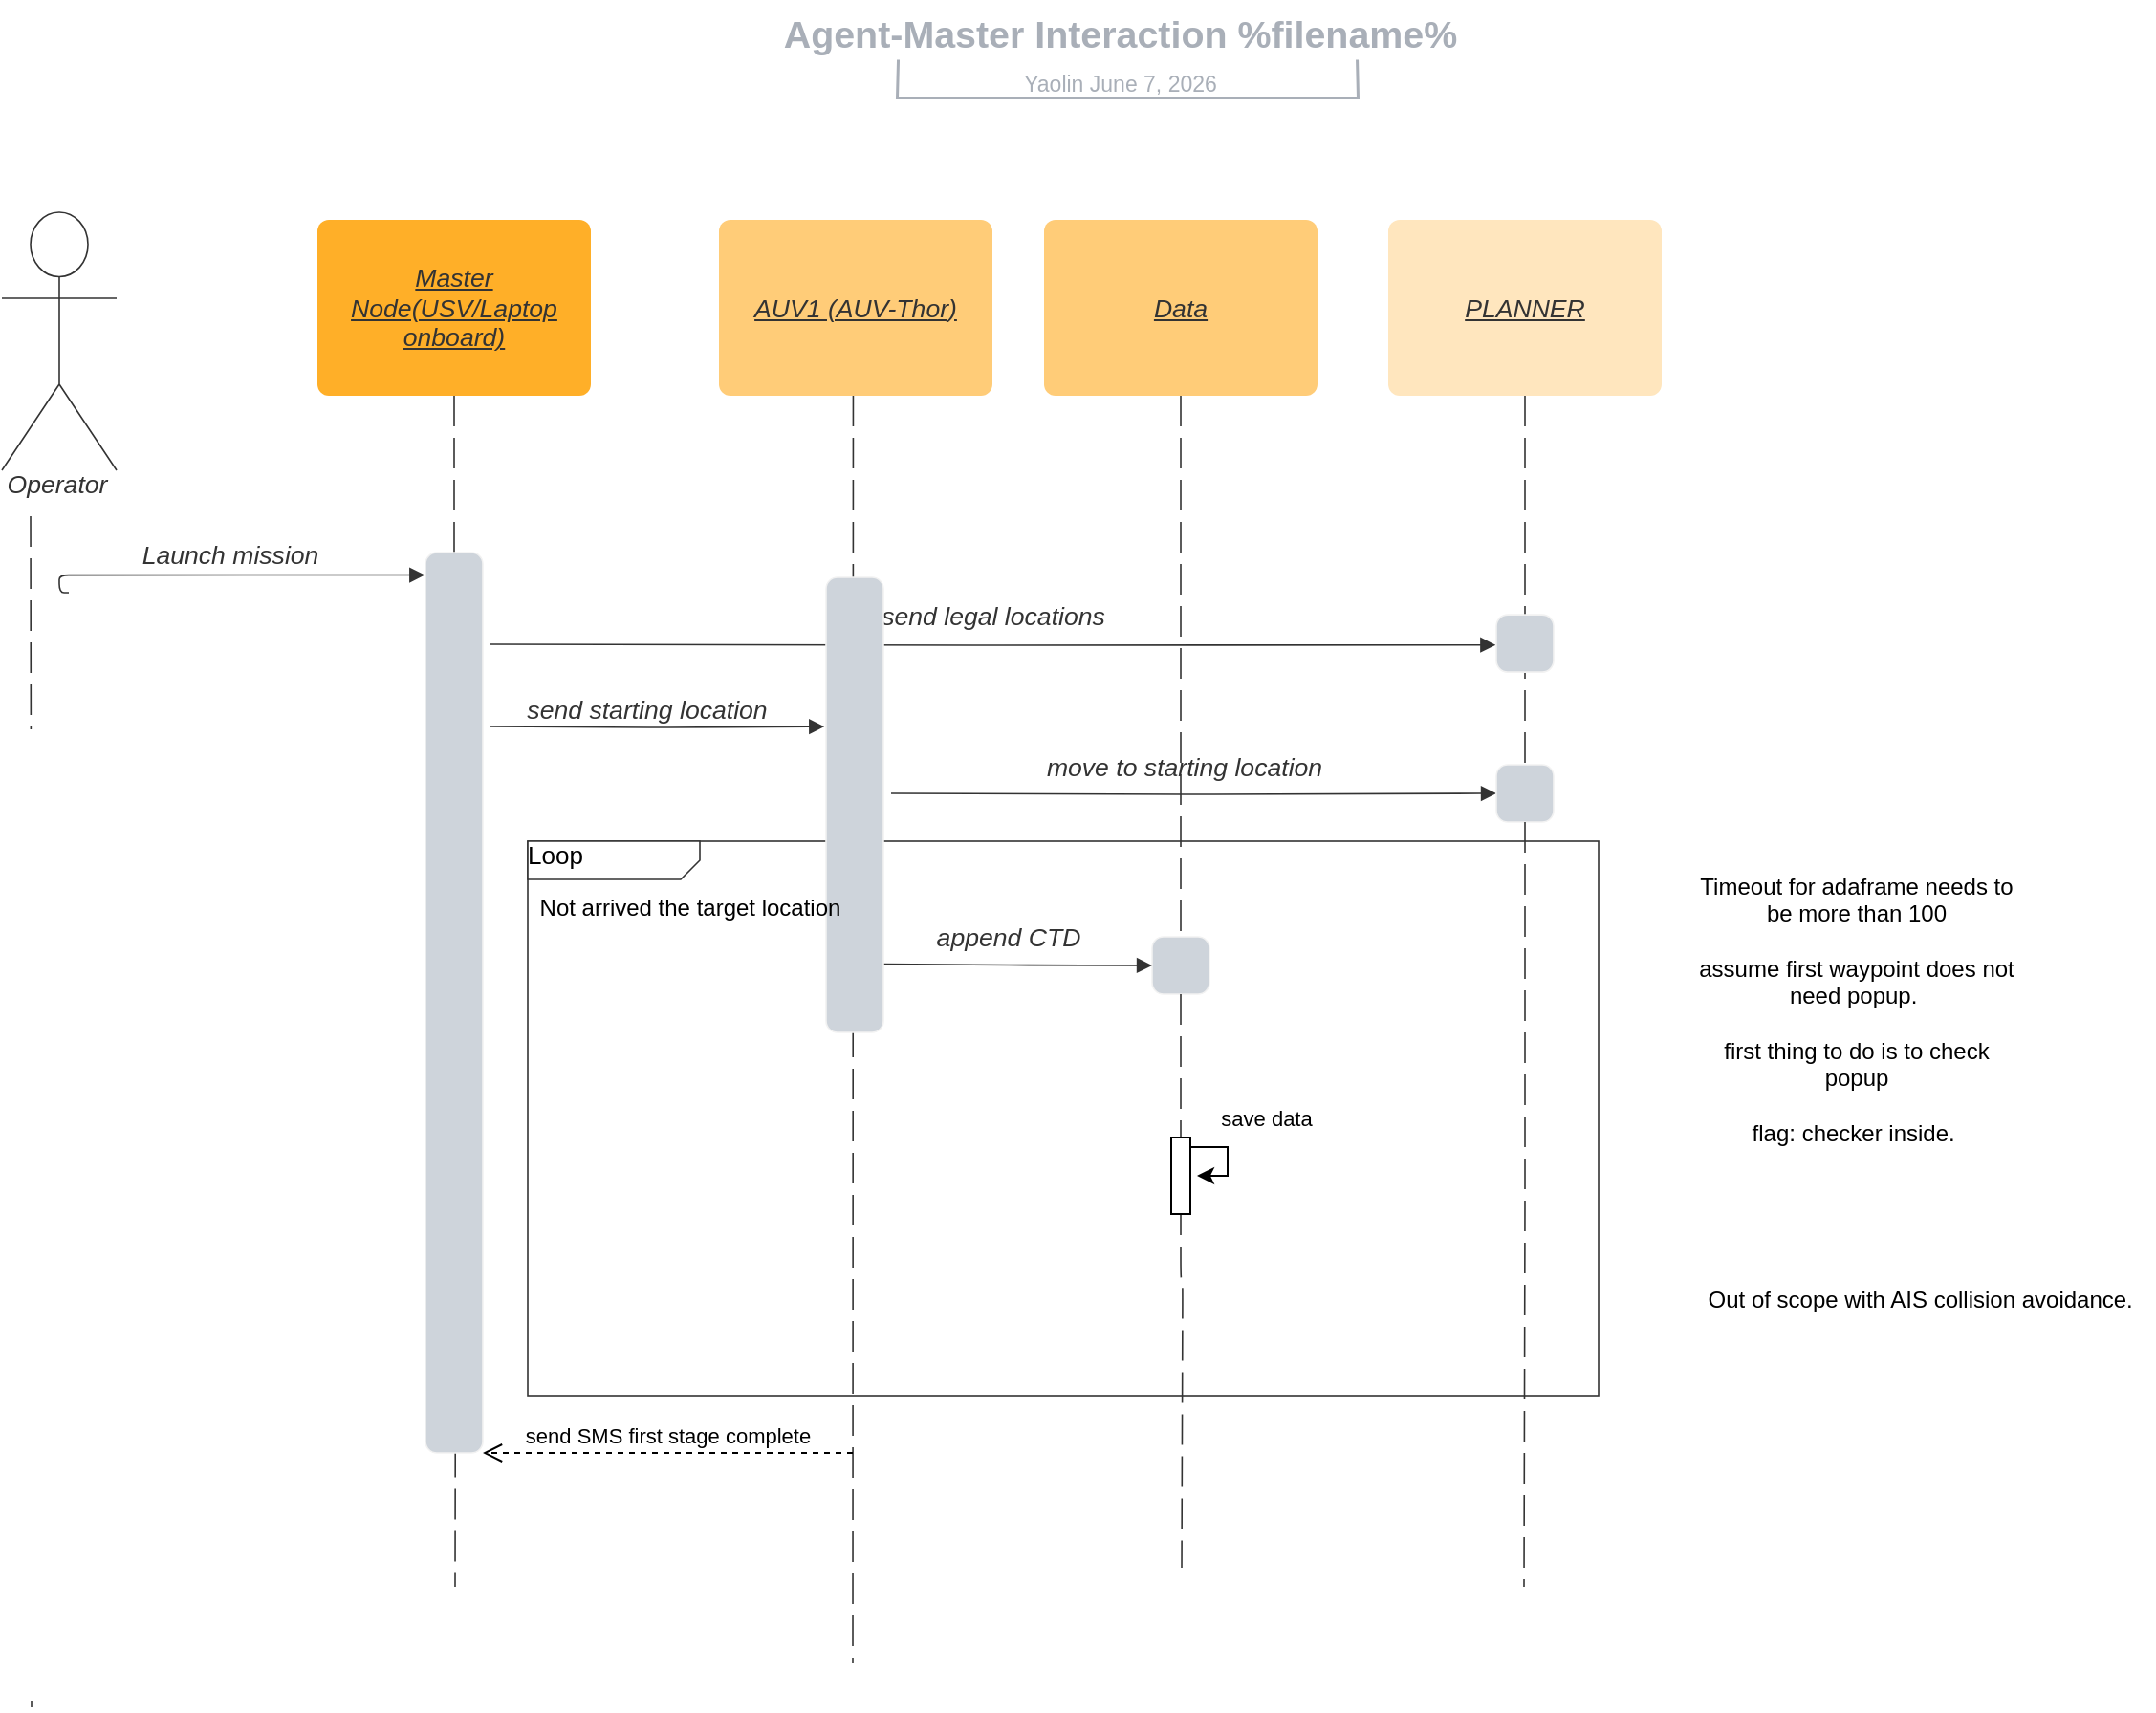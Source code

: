 <mxfile version="19.0.3" type="device"><diagram name="Page-1" id="13e1069c-82ec-6db2-03f1-153e76fe0fe0"><mxGraphModel dx="2563" dy="1311" grid="1" gridSize="10" guides="1" tooltips="1" connect="1" arrows="1" fold="1" page="1" pageScale="1" pageWidth="4681" pageHeight="3300" background="none" math="0" shadow="0"><root><mxCell id="0"/><mxCell id="1" parent="0"/><mxCell id="p90QkLzwjObiGsP7okzm-1" value="" style="html=1;jettySize=18;whiteSpace=wrap;fontSize=13;fontFamily=helvetica;strokeColor=#333333;strokeOpacity=100;dashed=1;fixDash=1;dashPattern=16 6;strokeWidth=0.8;rounded=1;arcSize=24;edgeStyle=orthogonalEdgeStyle;startArrow=none;endArrow=none;exitX=0.491;exitY=1;exitDx=0;exitDy=0;exitPerimeter=0;" edge="1" parent="1" source="fDGFqDa4V1DkBSfe2yY8-79"><mxGeometry width="100" height="100" relative="1" as="geometry"><Array as="points"><mxPoint x="520" y="257"/></Array><mxPoint x="520" y="920" as="targetPoint"/><mxPoint x="506.0" y="290" as="sourcePoint"/></mxGeometry></mxCell><mxCell id="fDGFqDa4V1DkBSfe2yY8-195" value="" style="html=1;jettySize=18;whiteSpace=wrap;fontSize=13;fontFamily=helvetica;strokeColor=#333333;strokeOpacity=100;dashed=1;fixDash=1;dashPattern=16 6;strokeWidth=0.8;rounded=1;arcSize=24;edgeStyle=orthogonalEdgeStyle;startArrow=none;endArrow=none;exitX=0.5;exitY=1;exitPerimeter=0;" parent="1" source="fDGFqDa4V1DkBSfe2yY8-78" edge="1"><mxGeometry width="100" height="100" relative="1" as="geometry"><Array as="points"/><mxPoint x="312" y="880" as="targetPoint"/><mxPoint x="311.5" y="257" as="sourcePoint"/></mxGeometry></mxCell><UserObject label="Loop" lucidchartObjectId="Yu5MZLTB_Ldr" id="fDGFqDa4V1DkBSfe2yY8-73"><mxCell style="html=1;blockSpacing=1;whiteSpace=wrap;shape=mxgraph.sysml.package2;xSize=90;overflow=fill;fontSize=13;align=left;spacing=0;strokeColor=#333333;strokeOpacity=100;fillOpacity=100;rounded=1;absoluteArcSize=1;arcSize=12;fillColor=#ffffff;strokeWidth=0.8;" parent="1" vertex="1"><mxGeometry x="350" y="490" width="560" height="290" as="geometry"/></mxCell></UserObject><UserObject label="" lucidchartObjectId="UfIzaN6aa1xy" id="fDGFqDa4V1DkBSfe2yY8-116"><mxCell style="html=1;jettySize=18;whiteSpace=wrap;fontSize=13;strokeColor=#333333;strokeOpacity=100;strokeWidth=0.8;rounded=1;arcSize=10;edgeStyle=orthogonalEdgeStyle;startArrow=none;endArrow=block;endFill=1;entryX=-0.011;entryY=0.527;entryPerimeter=0;" parent="1" target="fDGFqDa4V1DkBSfe2yY8-115" edge="1"><mxGeometry width="100" height="100" relative="1" as="geometry"><Array as="points"/><mxPoint x="330" y="387" as="sourcePoint"/></mxGeometry></mxCell></UserObject><mxCell id="fDGFqDa4V1DkBSfe2yY8-117" value="send legal locations" style="text;html=1;resizable=0;labelBackgroundColor=default;align=center;verticalAlign=middle;fontStyle=2;fontColor=#333333;fontSize=13.3;" parent="fDGFqDa4V1DkBSfe2yY8-116" vertex="1"><mxGeometry relative="1" as="geometry"><mxPoint y="-16" as="offset"/></mxGeometry></mxCell><mxCell id="fDGFqDa4V1DkBSfe2yY8-78" value="Master Node(USV/Laptop onboard)" style="html=1;overflow=block;blockSpacing=1;whiteSpace=wrap;fontSize=13.3;fontColor=#333333;fontStyle=6;align=center;spacing=0;strokeOpacity=0;fillOpacity=100;rounded=1;absoluteArcSize=1;arcSize=12;fillColor=#ffaf28;strokeWidth=0.8;" parent="1" vertex="1"><mxGeometry x="240" y="165" width="143" height="92" as="geometry"/></mxCell><mxCell id="fDGFqDa4V1DkBSfe2yY8-79" value="AUV1 (AUV-Thor)" style="html=1;overflow=block;blockSpacing=1;whiteSpace=wrap;fontSize=13.3;fontColor=#333333;fontStyle=6;align=center;spacing=0;strokeOpacity=0;fillOpacity=100;rounded=1;absoluteArcSize=1;arcSize=12;fillColor=#ffcc78;strokeWidth=0.8;" parent="1" vertex="1"><mxGeometry x="450" y="165" width="143" height="92" as="geometry"/></mxCell><mxCell id="fDGFqDa4V1DkBSfe2yY8-80" value="PLANNER" style="html=1;overflow=block;blockSpacing=1;whiteSpace=wrap;fontSize=13.3;fontColor=#333333;fontStyle=6;align=center;spacing=0;strokeOpacity=0;fillOpacity=100;rounded=1;absoluteArcSize=1;arcSize=12;fillColor=#ffe6be;strokeWidth=0.8;" parent="1" vertex="1"><mxGeometry x="800" y="165" width="143" height="92" as="geometry"/></mxCell><UserObject label="Operator" lucidchartObjectId="Yu5MdgyV5tNR" id="fDGFqDa4V1DkBSfe2yY8-81"><mxCell style="html=1;overflow=block;blockSpacing=1;shape=umlActor;labelPosition=center;verticalLabelPosition=bottom;verticalAlign=top;whiteSpace=nowrap;fontSize=13.3;fontColor=#333333;fontStyle=2;align=center;spacing=0;strokeColor=#333333;strokeOpacity=100;fillOpacity=100;rounded=1;absoluteArcSize=1;arcSize=12;fillColor=#ffffff;strokeWidth=0.8;" parent="1" vertex="1"><mxGeometry x="75" y="161" width="60" height="135" as="geometry"/></mxCell></UserObject><UserObject label="" lucidchartObjectId="Yu5M0A2JVvTe" id="fDGFqDa4V1DkBSfe2yY8-83"><mxCell style="html=1;jettySize=18;whiteSpace=wrap;fontSize=13;strokeColor=#333333;strokeOpacity=100;strokeWidth=0.8;rounded=1;arcSize=10;edgeStyle=orthogonalEdgeStyle;startArrow=none;endArrow=block;endFill=1;entryX=-0.012;entryY=0.025;entryPerimeter=0;" parent="1" target="fDGFqDa4V1DkBSfe2yY8-127" edge="1"><mxGeometry width="100" height="100" relative="1" as="geometry"><Array as="points"><mxPoint x="110" y="360"/><mxPoint x="105" y="360"/></Array><mxPoint x="110" y="360" as="sourcePoint"/></mxGeometry></mxCell></UserObject><mxCell id="fDGFqDa4V1DkBSfe2yY8-84" value="Launch mission" style="text;html=1;resizable=0;labelBackgroundColor=default;align=center;verticalAlign=middle;fontStyle=2;fontColor=#333333;fontSize=13.3;" parent="fDGFqDa4V1DkBSfe2yY8-83" vertex="1"><mxGeometry relative="1" as="geometry"><mxPoint y="-11" as="offset"/></mxGeometry></mxCell><mxCell id="fDGFqDa4V1DkBSfe2yY8-85" value="" style="group;dropTarget=0;pointerEvents=0;" parent="1" vertex="1"><mxGeometry x="340" y="51" width="640" height="45" as="geometry"/></mxCell><UserObject label="Agent-Master Interaction %filename%" placeholders="1" lucidchartObjectId="tlGR~2x1427q" id="fDGFqDa4V1DkBSfe2yY8-86"><mxCell style="points=[[0.318,0.967,0],[0.693,0.967,0]];html=1;overflow=block;blockSpacing=1;whiteSpace=wrap;fontSize=19.7;fontColor=#a9afb8;fontStyle=1;align=center;spacingLeft=7;spacingRight=7;spacingTop=2;spacing=3;strokeOpacity=0;fillOpacity=0;rounded=1;absoluteArcSize=1;arcSize=12;fillColor=#ffffff;strokeWidth=1.5;" parent="fDGFqDa4V1DkBSfe2yY8-85" vertex="1"><mxGeometry width="640" height="31" as="geometry"/></mxCell></UserObject><UserObject label="Yaolin %date{mmmm d, yyyy}%" placeholders="1" lucidchartObjectId="tlGRSY_k74eF" id="fDGFqDa4V1DkBSfe2yY8-87"><mxCell style="html=1;overflow=block;blockSpacing=1;whiteSpace=wrap;fontSize=11.5;fontColor=#a9afb8;align=center;spacingLeft=7;spacingRight=7;spacingTop=2;spacing=3;strokeOpacity=0;fillOpacity=0;rounded=1;absoluteArcSize=1;arcSize=12;fillColor=#ffffff;strokeWidth=1.5;" parent="fDGFqDa4V1DkBSfe2yY8-85" vertex="1"><mxGeometry y="31" width="640" height="14" as="geometry"/></mxCell></UserObject><UserObject label="" lucidchartObjectId="tlGRojDnJgnU" id="fDGFqDa4V1DkBSfe2yY8-88"><mxCell style="html=1;jettySize=18;whiteSpace=wrap;fontSize=13;fontFamily=Helvetica;strokeColor=#a9afb8;strokeOpacity=100;strokeWidth=1.5;rounded=0;startArrow=none;endArrow=none;exitX=0.318;exitY=0.967;exitPerimeter=0;entryX=0.693;entryY=0.967;entryPerimeter=0;" parent="fDGFqDa4V1DkBSfe2yY8-85" source="fDGFqDa4V1DkBSfe2yY8-86" target="fDGFqDa4V1DkBSfe2yY8-86" edge="1"><mxGeometry width="100" height="100" relative="1" as="geometry"><Array as="points"><mxPoint x="203" y="50" generated="1"/><mxPoint x="444" y="50" generated="1"/></Array></mxGeometry></mxCell></UserObject><UserObject label="" lucidchartObjectId="r~HzuX4srPWl" id="fDGFqDa4V1DkBSfe2yY8-110"><mxCell style="html=1;jettySize=18;whiteSpace=wrap;fontSize=13;strokeColor=#333333;strokeOpacity=100;strokeWidth=0.8;rounded=1;arcSize=10;edgeStyle=orthogonalEdgeStyle;startArrow=none;endArrow=block;endFill=1;entryX=-0.029;entryY=0.328;entryDx=0;entryDy=0;entryPerimeter=0;" parent="1" target="fDGFqDa4V1DkBSfe2yY8-76" edge="1"><mxGeometry width="100" height="100" relative="1" as="geometry"><Array as="points"/><mxPoint x="330" y="430" as="sourcePoint"/><mxPoint x="500" y="440" as="targetPoint"/></mxGeometry></mxCell></UserObject><mxCell id="fDGFqDa4V1DkBSfe2yY8-111" value="send starting location" style="text;html=1;resizable=0;labelBackgroundColor=default;align=center;verticalAlign=middle;fontStyle=2;fontColor=#333333;fontSize=13.3;" parent="fDGFqDa4V1DkBSfe2yY8-110" vertex="1"><mxGeometry relative="1" as="geometry"><mxPoint x="-6" y="-10" as="offset"/></mxGeometry></mxCell><UserObject label="" lucidchartObjectId="UfIzaN6aa1xy" id="fDGFqDa4V1DkBSfe2yY8-151"><mxCell style="html=1;jettySize=18;whiteSpace=wrap;fontSize=13;strokeColor=#333333;strokeOpacity=100;strokeWidth=0.8;rounded=1;arcSize=10;edgeStyle=orthogonalEdgeStyle;startArrow=none;endArrow=block;endFill=1;entryX=0;entryY=0.5;entryDx=0;entryDy=0;" parent="1" target="fDGFqDa4V1DkBSfe2yY8-153" edge="1"><mxGeometry width="100" height="100" relative="1" as="geometry"><Array as="points"/><mxPoint x="540" y="465" as="sourcePoint"/><mxPoint x="920" y="430" as="targetPoint"/></mxGeometry></mxCell></UserObject><mxCell id="fDGFqDa4V1DkBSfe2yY8-152" value="move to starting location" style="text;html=1;resizable=0;labelBackgroundColor=default;align=center;verticalAlign=middle;fontStyle=2;fontColor=#333333;fontSize=13.3;" parent="fDGFqDa4V1DkBSfe2yY8-151" vertex="1"><mxGeometry relative="1" as="geometry"><mxPoint x="-6" y="-15" as="offset"/></mxGeometry></mxCell><UserObject label="" lucidchartObjectId="HfIzK8QFycbK" id="fDGFqDa4V1DkBSfe2yY8-153"><mxCell style="html=1;overflow=block;blockSpacing=1;whiteSpace=wrap;fontSize=13;spacing=0;strokeColor=#f2f2f2;strokeOpacity=100;fillOpacity=100;rounded=1;absoluteArcSize=1;arcSize=12;fillColor=#ced4db;strokeWidth=0.8;" parent="1" vertex="1"><mxGeometry x="856.5" y="450" width="30" height="30" as="geometry"/></mxCell></UserObject><mxCell id="fDGFqDa4V1DkBSfe2yY8-154" value="" style="html=1;jettySize=18;whiteSpace=wrap;fontSize=13;fontFamily=helvetica;strokeColor=#333333;strokeOpacity=100;dashed=1;fixDash=1;dashPattern=16 6;strokeWidth=0.8;rounded=1;arcSize=24;edgeStyle=orthogonalEdgeStyle;startArrow=none;endArrow=none;exitX=0.5;exitY=1;exitDx=0;exitDy=0;" parent="1" source="fDGFqDa4V1DkBSfe2yY8-80" target="fDGFqDa4V1DkBSfe2yY8-153" edge="1"><mxGeometry width="100" height="100" relative="1" as="geometry"><Array as="points"/><mxPoint x="711" y="2870" as="targetPoint"/><mxPoint x="711.5" y="257" as="sourcePoint"/></mxGeometry></mxCell><mxCell id="fDGFqDa4V1DkBSfe2yY8-161" value="Data" style="html=1;overflow=block;blockSpacing=1;whiteSpace=wrap;fontSize=13.3;fontColor=#333333;fontStyle=6;align=center;spacing=0;strokeOpacity=0;fillOpacity=100;rounded=1;absoluteArcSize=1;arcSize=12;fillColor=#ffcc78;strokeWidth=0.8;" parent="1" vertex="1"><mxGeometry x="620" y="165" width="143" height="92" as="geometry"/></mxCell><UserObject label="" lucidchartObjectId="HfIzK8QFycbK" id="fDGFqDa4V1DkBSfe2yY8-115"><mxCell style="html=1;overflow=block;blockSpacing=1;whiteSpace=wrap;fontSize=13;spacing=0;strokeColor=#f2f2f2;strokeOpacity=100;fillOpacity=100;rounded=1;absoluteArcSize=1;arcSize=12;fillColor=#ced4db;strokeWidth=0.8;" parent="1" vertex="1"><mxGeometry x="856.5" y="371.54" width="30" height="30" as="geometry"/></mxCell></UserObject><UserObject label="" lucidchartObjectId="HfIzK8QFycbK" id="fDGFqDa4V1DkBSfe2yY8-164"><mxCell style="html=1;overflow=block;blockSpacing=1;whiteSpace=wrap;fontSize=13;spacing=0;strokeColor=#f2f2f2;strokeOpacity=100;fillOpacity=100;rounded=1;absoluteArcSize=1;arcSize=12;fillColor=#ced4db;strokeWidth=0.8;" parent="1" vertex="1"><mxGeometry x="676.5" y="540" width="30" height="30" as="geometry"/></mxCell></UserObject><mxCell id="fDGFqDa4V1DkBSfe2yY8-165" value="" style="html=1;jettySize=18;whiteSpace=wrap;fontSize=13;fontFamily=helvetica;strokeColor=#333333;strokeOpacity=100;dashed=1;fixDash=1;dashPattern=16 6;strokeWidth=0.8;rounded=1;arcSize=24;edgeStyle=orthogonalEdgeStyle;startArrow=none;endArrow=none;exitX=0.5;exitY=1;exitPerimeter=0;" parent="1" source="fDGFqDa4V1DkBSfe2yY8-161" target="fDGFqDa4V1DkBSfe2yY8-164" edge="1"><mxGeometry relative="1" as="geometry"><mxPoint x="690" y="2531.333" as="targetPoint"/><mxPoint x="691.5" y="257" as="sourcePoint"/></mxGeometry></mxCell><UserObject label="" lucidchartObjectId="UfIzaN6aa1xy" id="fDGFqDa4V1DkBSfe2yY8-166"><mxCell style="html=1;jettySize=18;whiteSpace=wrap;fontSize=13;strokeColor=#333333;strokeOpacity=100;strokeWidth=0.8;rounded=1;arcSize=10;edgeStyle=orthogonalEdgeStyle;startArrow=none;endArrow=block;endFill=1;entryX=0;entryY=0.5;entryDx=0;entryDy=0;" parent="1" target="fDGFqDa4V1DkBSfe2yY8-164" edge="1"><mxGeometry width="100" height="100" relative="1" as="geometry"><Array as="points"/><mxPoint x="536" y="554.33" as="sourcePoint"/><mxPoint x="1172.5" y="554.33" as="targetPoint"/></mxGeometry></mxCell></UserObject><mxCell id="fDGFqDa4V1DkBSfe2yY8-167" value="append CTD" style="text;html=1;resizable=0;labelBackgroundColor=default;align=center;verticalAlign=middle;fontStyle=2;fontColor=#333333;fontSize=13.3;" parent="fDGFqDa4V1DkBSfe2yY8-166" vertex="1"><mxGeometry relative="1" as="geometry"><mxPoint x="-6" y="-15" as="offset"/></mxGeometry></mxCell><mxCell id="fDGFqDa4V1DkBSfe2yY8-194" value="" style="html=1;jettySize=18;whiteSpace=wrap;fontSize=13;fontFamily=helvetica;strokeColor=#333333;strokeOpacity=100;dashed=1;fixDash=1;dashPattern=16 6;strokeWidth=0.8;rounded=1;arcSize=24;edgeStyle=orthogonalEdgeStyle;startArrow=none;endArrow=none;exitX=0.5;exitY=1;exitPerimeter=0;" parent="1" source="fDGFqDa4V1DkBSfe2yY8-164" edge="1"><mxGeometry relative="1" as="geometry"><mxPoint x="692" y="870" as="targetPoint"/><mxPoint x="691.5" y="570" as="sourcePoint"/></mxGeometry></mxCell><UserObject label="" lucidchartObjectId="DAIzg_RM_AEo" id="fDGFqDa4V1DkBSfe2yY8-127"><mxCell style="html=1;overflow=block;blockSpacing=1;whiteSpace=wrap;fontSize=13;spacing=0;strokeColor=#f2f2f2;strokeOpacity=100;fillOpacity=100;rounded=1;absoluteArcSize=1;arcSize=12;fillColor=#ced4db;strokeWidth=0.8;" parent="1" vertex="1"><mxGeometry x="296.5" y="339" width="30" height="471" as="geometry"/></mxCell></UserObject><mxCell id="fDGFqDa4V1DkBSfe2yY8-218" value="" style="html=1;jettySize=18;whiteSpace=wrap;fontSize=13;fontFamily=helvetica;strokeColor=#333333;strokeOpacity=100;dashed=1;fixDash=1;dashPattern=16 6;strokeWidth=0.8;rounded=1;arcSize=24;edgeStyle=orthogonalEdgeStyle;startArrow=none;endArrow=none;exitX=0.5;exitY=1;exitPerimeter=0;" parent="1" source="fDGFqDa4V1DkBSfe2yY8-153" edge="1"><mxGeometry width="100" height="100" relative="1" as="geometry"><Array as="points"><mxPoint x="871" y="680"/><mxPoint x="871" y="880"/></Array><mxPoint x="871" y="880" as="targetPoint"/><mxPoint x="1191.5" y="480" as="sourcePoint"/></mxGeometry></mxCell><UserObject label="" lucidchartObjectId="Yu5MsRc69goB" id="fDGFqDa4V1DkBSfe2yY8-76"><mxCell style="html=1;overflow=block;blockSpacing=1;whiteSpace=wrap;fontSize=13;spacing=0;strokeColor=#f2f2f2;strokeOpacity=100;fillOpacity=100;rounded=1;absoluteArcSize=1;arcSize=12;fillColor=#ced4db;strokeWidth=0.8;" parent="1" vertex="1"><mxGeometry x="506" y="352" width="30" height="238" as="geometry"/></mxCell></UserObject><mxCell id="fDGFqDa4V1DkBSfe2yY8-285" value="Timeout for adaframe needs to be more than 100&lt;br&gt;&lt;br&gt;assume first waypoint does not need popup.&amp;nbsp;&lt;br&gt;&lt;br&gt;first thing to do is to check popup&lt;br&gt;&lt;br&gt;flag: checker inside.&amp;nbsp;" style="text;html=1;strokeColor=none;fillColor=none;align=center;verticalAlign=middle;whiteSpace=wrap;rounded=0;" parent="1" vertex="1"><mxGeometry x="960" y="480" width="170" height="195" as="geometry"/></mxCell><mxCell id="fDGFqDa4V1DkBSfe2yY8-286" value="Out of scope with AIS collision avoidance.&amp;nbsp;" style="text;html=1;strokeColor=none;fillColor=none;align=center;verticalAlign=middle;whiteSpace=wrap;rounded=0;" parent="1" vertex="1"><mxGeometry x="960" y="705" width="240" height="50" as="geometry"/></mxCell><mxCell id="fDGFqDa4V1DkBSfe2yY8-145" value="Not arrived the target location" style="text;html=1;strokeColor=none;fillColor=none;align=center;verticalAlign=middle;whiteSpace=wrap;rounded=0;" parent="1" vertex="1"><mxGeometry x="340" y="510" width="190" height="30" as="geometry"/></mxCell><mxCell id="p90QkLzwjObiGsP7okzm-4" style="edgeStyle=orthogonalEdgeStyle;rounded=0;orthogonalLoop=1;jettySize=auto;html=1;entryX=-0.35;entryY=0.5;entryDx=0;entryDy=0;entryPerimeter=0;" edge="1" parent="1" source="p90QkLzwjObiGsP7okzm-3" target="p90QkLzwjObiGsP7okzm-3"><mxGeometry relative="1" as="geometry"><Array as="points"><mxPoint x="716" y="650"/><mxPoint x="716" y="665"/></Array></mxGeometry></mxCell><mxCell id="p90QkLzwjObiGsP7okzm-5" value="save data" style="edgeLabel;html=1;align=center;verticalAlign=middle;resizable=0;points=[];" vertex="1" connectable="0" parent="p90QkLzwjObiGsP7okzm-4"><mxGeometry x="-0.264" y="1" relative="1" as="geometry"><mxPoint x="21" y="-14" as="offset"/></mxGeometry></mxCell><mxCell id="p90QkLzwjObiGsP7okzm-3" value="" style="html=1;points=[];perimeter=orthogonalPerimeter;direction=west;" vertex="1" parent="1"><mxGeometry x="686.5" y="645" width="10" height="40" as="geometry"/></mxCell><mxCell id="p90QkLzwjObiGsP7okzm-8" value="" style="html=1;jettySize=18;whiteSpace=wrap;fontSize=13;fontFamily=helvetica;strokeColor=#333333;strokeOpacity=100;dashed=1;fixDash=1;dashPattern=16 6;strokeWidth=0.8;rounded=1;arcSize=24;edgeStyle=orthogonalEdgeStyle;startArrow=none;endArrow=none;exitX=0.5;exitY=1;exitPerimeter=0;" edge="1" parent="1"><mxGeometry width="100" height="100" relative="1" as="geometry"><Array as="points"/><mxPoint x="90.5" y="943" as="targetPoint"/><mxPoint x="90" y="320.0" as="sourcePoint"/></mxGeometry></mxCell><mxCell id="p90QkLzwjObiGsP7okzm-9" value="send SMS first stage complete" style="html=1;verticalAlign=bottom;endArrow=open;dashed=1;endSize=8;rounded=0;entryX=1;entryY=1;entryDx=0;entryDy=0;" edge="1" parent="1" target="fDGFqDa4V1DkBSfe2yY8-127"><mxGeometry relative="1" as="geometry"><mxPoint x="520" y="810" as="sourcePoint"/><mxPoint x="440" y="810" as="targetPoint"/></mxGeometry></mxCell></root></mxGraphModel></diagram></mxfile>
